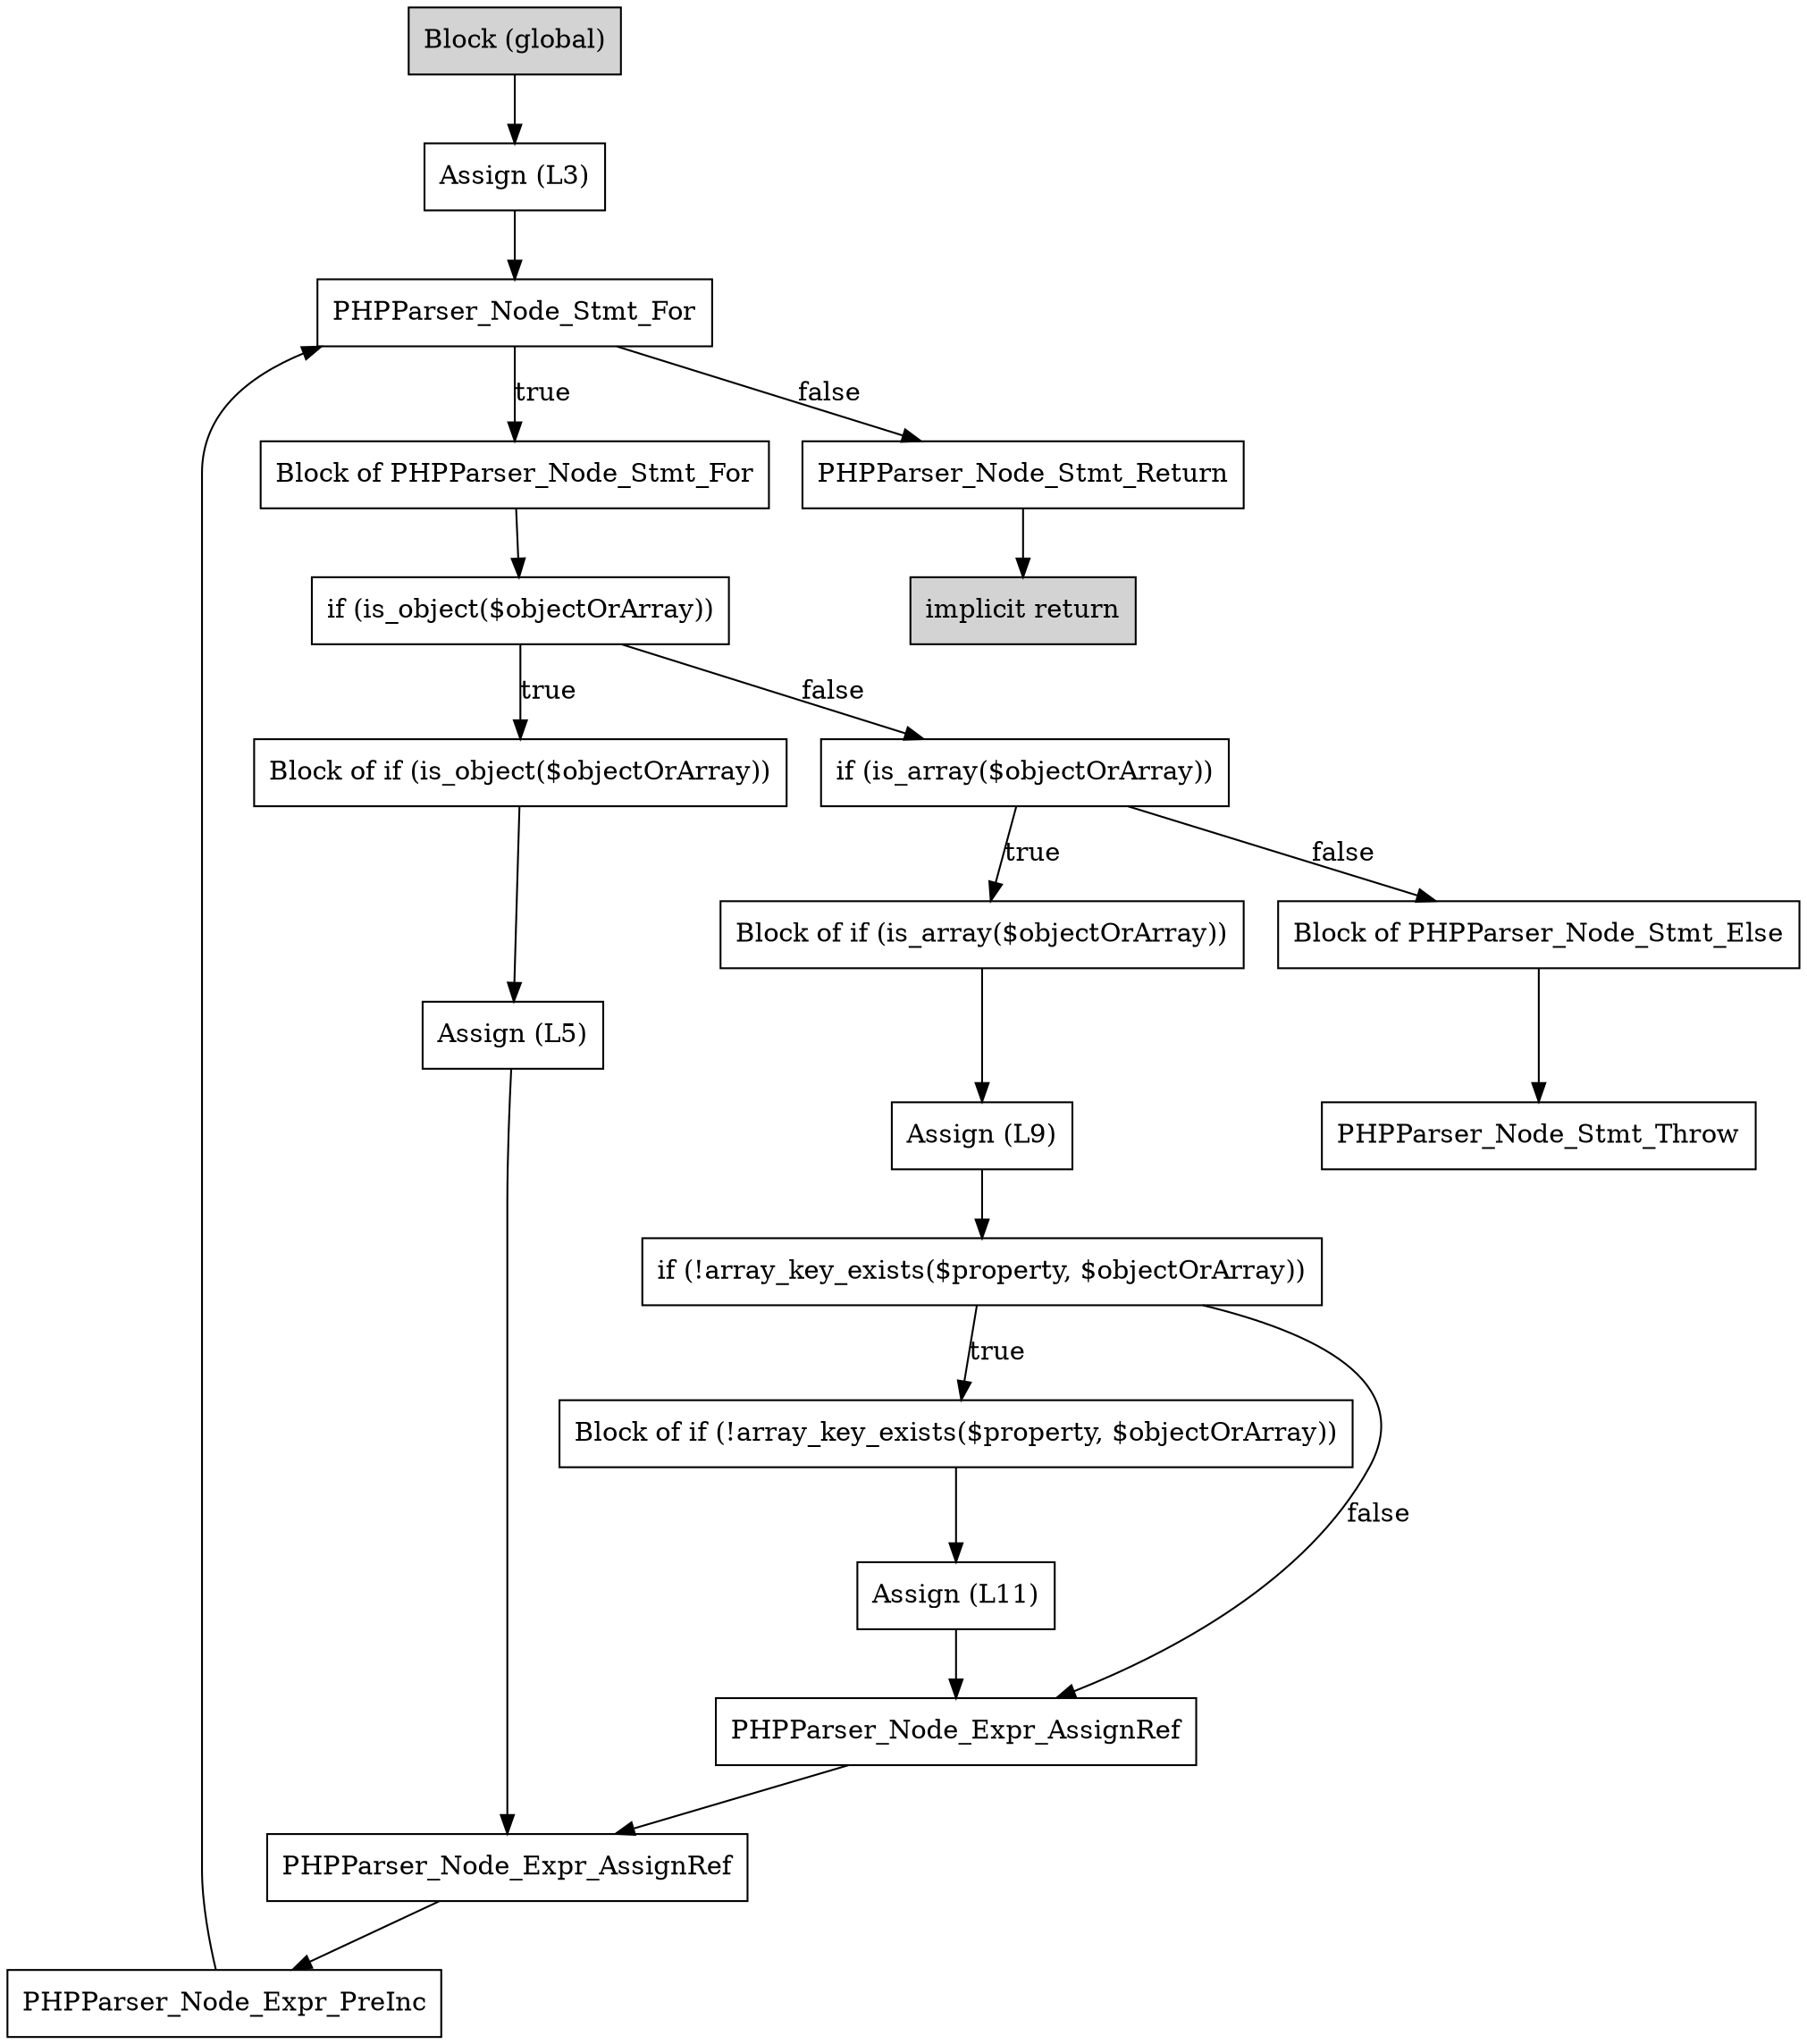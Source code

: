 digraph G {
    B1 [shape=box,label="implicit return",style=filled]
    B2 [shape=box,label="Block (global)",style=filled]
    B2 -> B3
    B4 [shape=box,label="Assign (L5)"]
    B4 -> B5
    B5 [shape=box,label="PHPParser_Node_Expr_AssignRef"]
    B5 -> B6
    B7 [shape=box,label="Block of if (is_object($objectOrArray))"]
    B7 -> B4
    B8 [shape=box,label="Assign (L9)"]
    B8 -> B9
    B9 [shape=box,label="if (!array_key_exists($property, $objectOrArray))"]
    B9 -> B10 [label="true"]
    B9 -> B11 [label="false"]
    B12 [shape=box,label="Assign (L11)"]
    B12 -> B11
    B11 [shape=box,label="PHPParser_Node_Expr_AssignRef"]
    B11 -> B5
    B10 [shape=box,label="Block of if (!array_key_exists($property, $objectOrArray))"]
    B10 -> B12
    B13 [shape=box,label="Block of if (is_array($objectOrArray))"]
    B13 -> B8
    B14 [shape=box,label="Block of PHPParser_Node_Stmt_Else"]
    B14 -> B15
    B15 [shape=box,label="PHPParser_Node_Stmt_Throw"]
    B16 [shape=box,label="if (is_object($objectOrArray))"]
    B16 -> B7 [label="true"]
    B16 -> B17 [label="false"]
    B17 [shape=box,label="if (is_array($objectOrArray))"]
    B17 -> B13 [label="true"]
    B17 -> B14 [label="false"]
    B6 [shape=box,label="PHPParser_Node_Expr_PreInc"]
    B6 -> B18
    B19 [shape=box,label="Block of PHPParser_Node_Stmt_For"]
    B19 -> B16
    B3 [shape=box,label="Assign (L3)"]
    B3 -> B18
    B18 [shape=box,label="PHPParser_Node_Stmt_For"]
    B18 -> B19 [label="true"]
    B18 -> B20 [label="false"]
    B20 [shape=box,label="PHPParser_Node_Stmt_Return"]
    B20 -> B1
}
